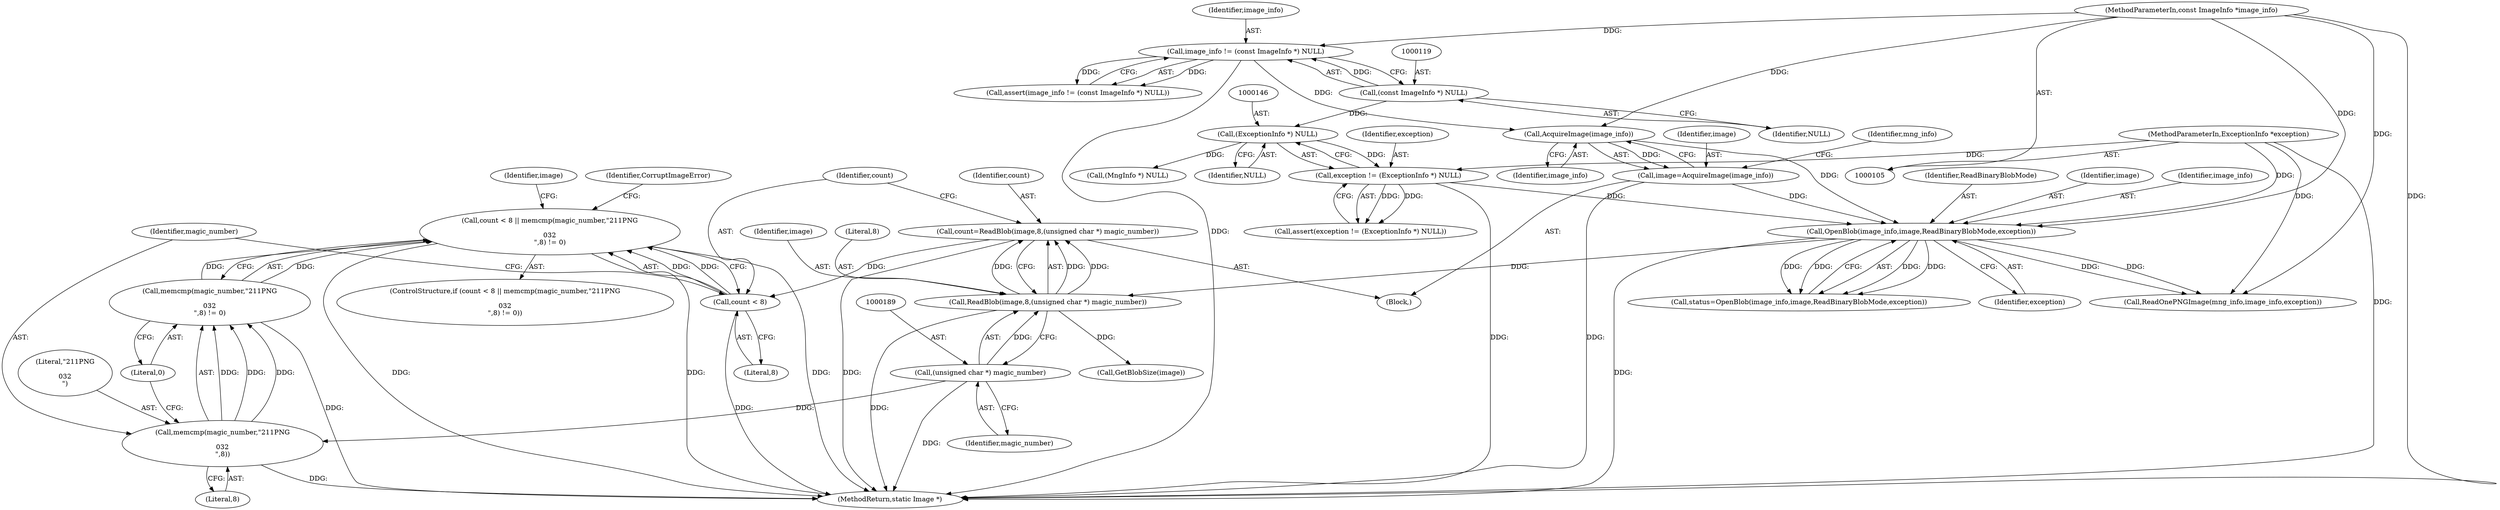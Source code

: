 digraph "0_ImageMagick_aa84944b405acebbeefe871d0f64969b9e9f31ac_0@API" {
"1000192" [label="(Call,count < 8 || memcmp(magic_number,\"\211PNG\r\n\032\n\",8) != 0)"];
"1000193" [label="(Call,count < 8)"];
"1000183" [label="(Call,count=ReadBlob(image,8,(unsigned char *) magic_number))"];
"1000185" [label="(Call,ReadBlob(image,8,(unsigned char *) magic_number))"];
"1000171" [label="(Call,OpenBlob(image_info,image,ReadBinaryBlobMode,exception))"];
"1000162" [label="(Call,AcquireImage(image_info))"];
"1000116" [label="(Call,image_info != (const ImageInfo *) NULL)"];
"1000106" [label="(MethodParameterIn,const ImageInfo *image_info)"];
"1000118" [label="(Call,(const ImageInfo *) NULL)"];
"1000160" [label="(Call,image=AcquireImage(image_info))"];
"1000143" [label="(Call,exception != (ExceptionInfo *) NULL)"];
"1000107" [label="(MethodParameterIn,ExceptionInfo *exception)"];
"1000145" [label="(Call,(ExceptionInfo *) NULL)"];
"1000188" [label="(Call,(unsigned char *) magic_number)"];
"1000196" [label="(Call,memcmp(magic_number,\"\211PNG\r\n\032\n\",8) != 0)"];
"1000197" [label="(Call,memcmp(magic_number,\"\211PNG\r\n\032\n\",8))"];
"1000197" [label="(Call,memcmp(magic_number,\"\211PNG\r\n\032\n\",8))"];
"1000166" [label="(Call,(MngInfo *) NULL)"];
"1000188" [label="(Call,(unsigned char *) magic_number)"];
"1000175" [label="(Identifier,exception)"];
"1000198" [label="(Identifier,magic_number)"];
"1000196" [label="(Call,memcmp(magic_number,\"\211PNG\r\n\032\n\",8) != 0)"];
"1000243" [label="(Call,ReadOnePNGImage(mng_info,image_info,exception))"];
"1000191" [label="(ControlStructure,if (count < 8 || memcmp(magic_number,\"\211PNG\r\n\032\n\",8) != 0))"];
"1000186" [label="(Identifier,image)"];
"1000143" [label="(Call,exception != (ExceptionInfo *) NULL)"];
"1000194" [label="(Identifier,count)"];
"1000117" [label="(Identifier,image_info)"];
"1000171" [label="(Call,OpenBlob(image_info,image,ReadBinaryBlobMode,exception))"];
"1000165" [label="(Identifier,mng_info)"];
"1000535" [label="(MethodReturn,static Image *)"];
"1000120" [label="(Identifier,NULL)"];
"1000184" [label="(Identifier,count)"];
"1000161" [label="(Identifier,image)"];
"1000142" [label="(Call,assert(exception != (ExceptionInfo *) NULL))"];
"1000190" [label="(Identifier,magic_number)"];
"1000118" [label="(Call,(const ImageInfo *) NULL)"];
"1000108" [label="(Block,)"];
"1000169" [label="(Call,status=OpenBlob(image_info,image,ReadBinaryBlobMode,exception))"];
"1000203" [label="(Identifier,CorruptImageError)"];
"1000160" [label="(Call,image=AcquireImage(image_info))"];
"1000147" [label="(Identifier,NULL)"];
"1000200" [label="(Literal,8)"];
"1000183" [label="(Call,count=ReadBlob(image,8,(unsigned char *) magic_number))"];
"1000207" [label="(Call,GetBlobSize(image))"];
"1000107" [label="(MethodParameterIn,ExceptionInfo *exception)"];
"1000187" [label="(Literal,8)"];
"1000162" [label="(Call,AcquireImage(image_info))"];
"1000163" [label="(Identifier,image_info)"];
"1000106" [label="(MethodParameterIn,const ImageInfo *image_info)"];
"1000116" [label="(Call,image_info != (const ImageInfo *) NULL)"];
"1000195" [label="(Literal,8)"];
"1000115" [label="(Call,assert(image_info != (const ImageInfo *) NULL))"];
"1000201" [label="(Literal,0)"];
"1000192" [label="(Call,count < 8 || memcmp(magic_number,\"\211PNG\r\n\032\n\",8) != 0)"];
"1000174" [label="(Identifier,ReadBinaryBlobMode)"];
"1000173" [label="(Identifier,image)"];
"1000145" [label="(Call,(ExceptionInfo *) NULL)"];
"1000172" [label="(Identifier,image_info)"];
"1000208" [label="(Identifier,image)"];
"1000185" [label="(Call,ReadBlob(image,8,(unsigned char *) magic_number))"];
"1000193" [label="(Call,count < 8)"];
"1000199" [label="(Literal,\"\211PNG\r\n\032\n\")"];
"1000144" [label="(Identifier,exception)"];
"1000192" -> "1000191"  [label="AST: "];
"1000192" -> "1000193"  [label="CFG: "];
"1000192" -> "1000196"  [label="CFG: "];
"1000193" -> "1000192"  [label="AST: "];
"1000196" -> "1000192"  [label="AST: "];
"1000203" -> "1000192"  [label="CFG: "];
"1000208" -> "1000192"  [label="CFG: "];
"1000192" -> "1000535"  [label="DDG: "];
"1000192" -> "1000535"  [label="DDG: "];
"1000192" -> "1000535"  [label="DDG: "];
"1000193" -> "1000192"  [label="DDG: "];
"1000193" -> "1000192"  [label="DDG: "];
"1000196" -> "1000192"  [label="DDG: "];
"1000196" -> "1000192"  [label="DDG: "];
"1000193" -> "1000195"  [label="CFG: "];
"1000194" -> "1000193"  [label="AST: "];
"1000195" -> "1000193"  [label="AST: "];
"1000198" -> "1000193"  [label="CFG: "];
"1000193" -> "1000535"  [label="DDG: "];
"1000183" -> "1000193"  [label="DDG: "];
"1000183" -> "1000108"  [label="AST: "];
"1000183" -> "1000185"  [label="CFG: "];
"1000184" -> "1000183"  [label="AST: "];
"1000185" -> "1000183"  [label="AST: "];
"1000194" -> "1000183"  [label="CFG: "];
"1000183" -> "1000535"  [label="DDG: "];
"1000185" -> "1000183"  [label="DDG: "];
"1000185" -> "1000183"  [label="DDG: "];
"1000185" -> "1000183"  [label="DDG: "];
"1000185" -> "1000188"  [label="CFG: "];
"1000186" -> "1000185"  [label="AST: "];
"1000187" -> "1000185"  [label="AST: "];
"1000188" -> "1000185"  [label="AST: "];
"1000185" -> "1000535"  [label="DDG: "];
"1000171" -> "1000185"  [label="DDG: "];
"1000188" -> "1000185"  [label="DDG: "];
"1000185" -> "1000207"  [label="DDG: "];
"1000171" -> "1000169"  [label="AST: "];
"1000171" -> "1000175"  [label="CFG: "];
"1000172" -> "1000171"  [label="AST: "];
"1000173" -> "1000171"  [label="AST: "];
"1000174" -> "1000171"  [label="AST: "];
"1000175" -> "1000171"  [label="AST: "];
"1000169" -> "1000171"  [label="CFG: "];
"1000171" -> "1000535"  [label="DDG: "];
"1000171" -> "1000169"  [label="DDG: "];
"1000171" -> "1000169"  [label="DDG: "];
"1000171" -> "1000169"  [label="DDG: "];
"1000171" -> "1000169"  [label="DDG: "];
"1000162" -> "1000171"  [label="DDG: "];
"1000106" -> "1000171"  [label="DDG: "];
"1000160" -> "1000171"  [label="DDG: "];
"1000143" -> "1000171"  [label="DDG: "];
"1000107" -> "1000171"  [label="DDG: "];
"1000171" -> "1000243"  [label="DDG: "];
"1000171" -> "1000243"  [label="DDG: "];
"1000162" -> "1000160"  [label="AST: "];
"1000162" -> "1000163"  [label="CFG: "];
"1000163" -> "1000162"  [label="AST: "];
"1000160" -> "1000162"  [label="CFG: "];
"1000162" -> "1000160"  [label="DDG: "];
"1000116" -> "1000162"  [label="DDG: "];
"1000106" -> "1000162"  [label="DDG: "];
"1000116" -> "1000115"  [label="AST: "];
"1000116" -> "1000118"  [label="CFG: "];
"1000117" -> "1000116"  [label="AST: "];
"1000118" -> "1000116"  [label="AST: "];
"1000115" -> "1000116"  [label="CFG: "];
"1000116" -> "1000535"  [label="DDG: "];
"1000116" -> "1000115"  [label="DDG: "];
"1000116" -> "1000115"  [label="DDG: "];
"1000106" -> "1000116"  [label="DDG: "];
"1000118" -> "1000116"  [label="DDG: "];
"1000106" -> "1000105"  [label="AST: "];
"1000106" -> "1000535"  [label="DDG: "];
"1000106" -> "1000243"  [label="DDG: "];
"1000118" -> "1000120"  [label="CFG: "];
"1000119" -> "1000118"  [label="AST: "];
"1000120" -> "1000118"  [label="AST: "];
"1000118" -> "1000145"  [label="DDG: "];
"1000160" -> "1000108"  [label="AST: "];
"1000161" -> "1000160"  [label="AST: "];
"1000165" -> "1000160"  [label="CFG: "];
"1000160" -> "1000535"  [label="DDG: "];
"1000143" -> "1000142"  [label="AST: "];
"1000143" -> "1000145"  [label="CFG: "];
"1000144" -> "1000143"  [label="AST: "];
"1000145" -> "1000143"  [label="AST: "];
"1000142" -> "1000143"  [label="CFG: "];
"1000143" -> "1000535"  [label="DDG: "];
"1000143" -> "1000142"  [label="DDG: "];
"1000143" -> "1000142"  [label="DDG: "];
"1000107" -> "1000143"  [label="DDG: "];
"1000145" -> "1000143"  [label="DDG: "];
"1000107" -> "1000105"  [label="AST: "];
"1000107" -> "1000535"  [label="DDG: "];
"1000107" -> "1000243"  [label="DDG: "];
"1000145" -> "1000147"  [label="CFG: "];
"1000146" -> "1000145"  [label="AST: "];
"1000147" -> "1000145"  [label="AST: "];
"1000145" -> "1000166"  [label="DDG: "];
"1000188" -> "1000190"  [label="CFG: "];
"1000189" -> "1000188"  [label="AST: "];
"1000190" -> "1000188"  [label="AST: "];
"1000188" -> "1000535"  [label="DDG: "];
"1000188" -> "1000197"  [label="DDG: "];
"1000196" -> "1000201"  [label="CFG: "];
"1000197" -> "1000196"  [label="AST: "];
"1000201" -> "1000196"  [label="AST: "];
"1000196" -> "1000535"  [label="DDG: "];
"1000197" -> "1000196"  [label="DDG: "];
"1000197" -> "1000196"  [label="DDG: "];
"1000197" -> "1000196"  [label="DDG: "];
"1000197" -> "1000200"  [label="CFG: "];
"1000198" -> "1000197"  [label="AST: "];
"1000199" -> "1000197"  [label="AST: "];
"1000200" -> "1000197"  [label="AST: "];
"1000201" -> "1000197"  [label="CFG: "];
"1000197" -> "1000535"  [label="DDG: "];
}
